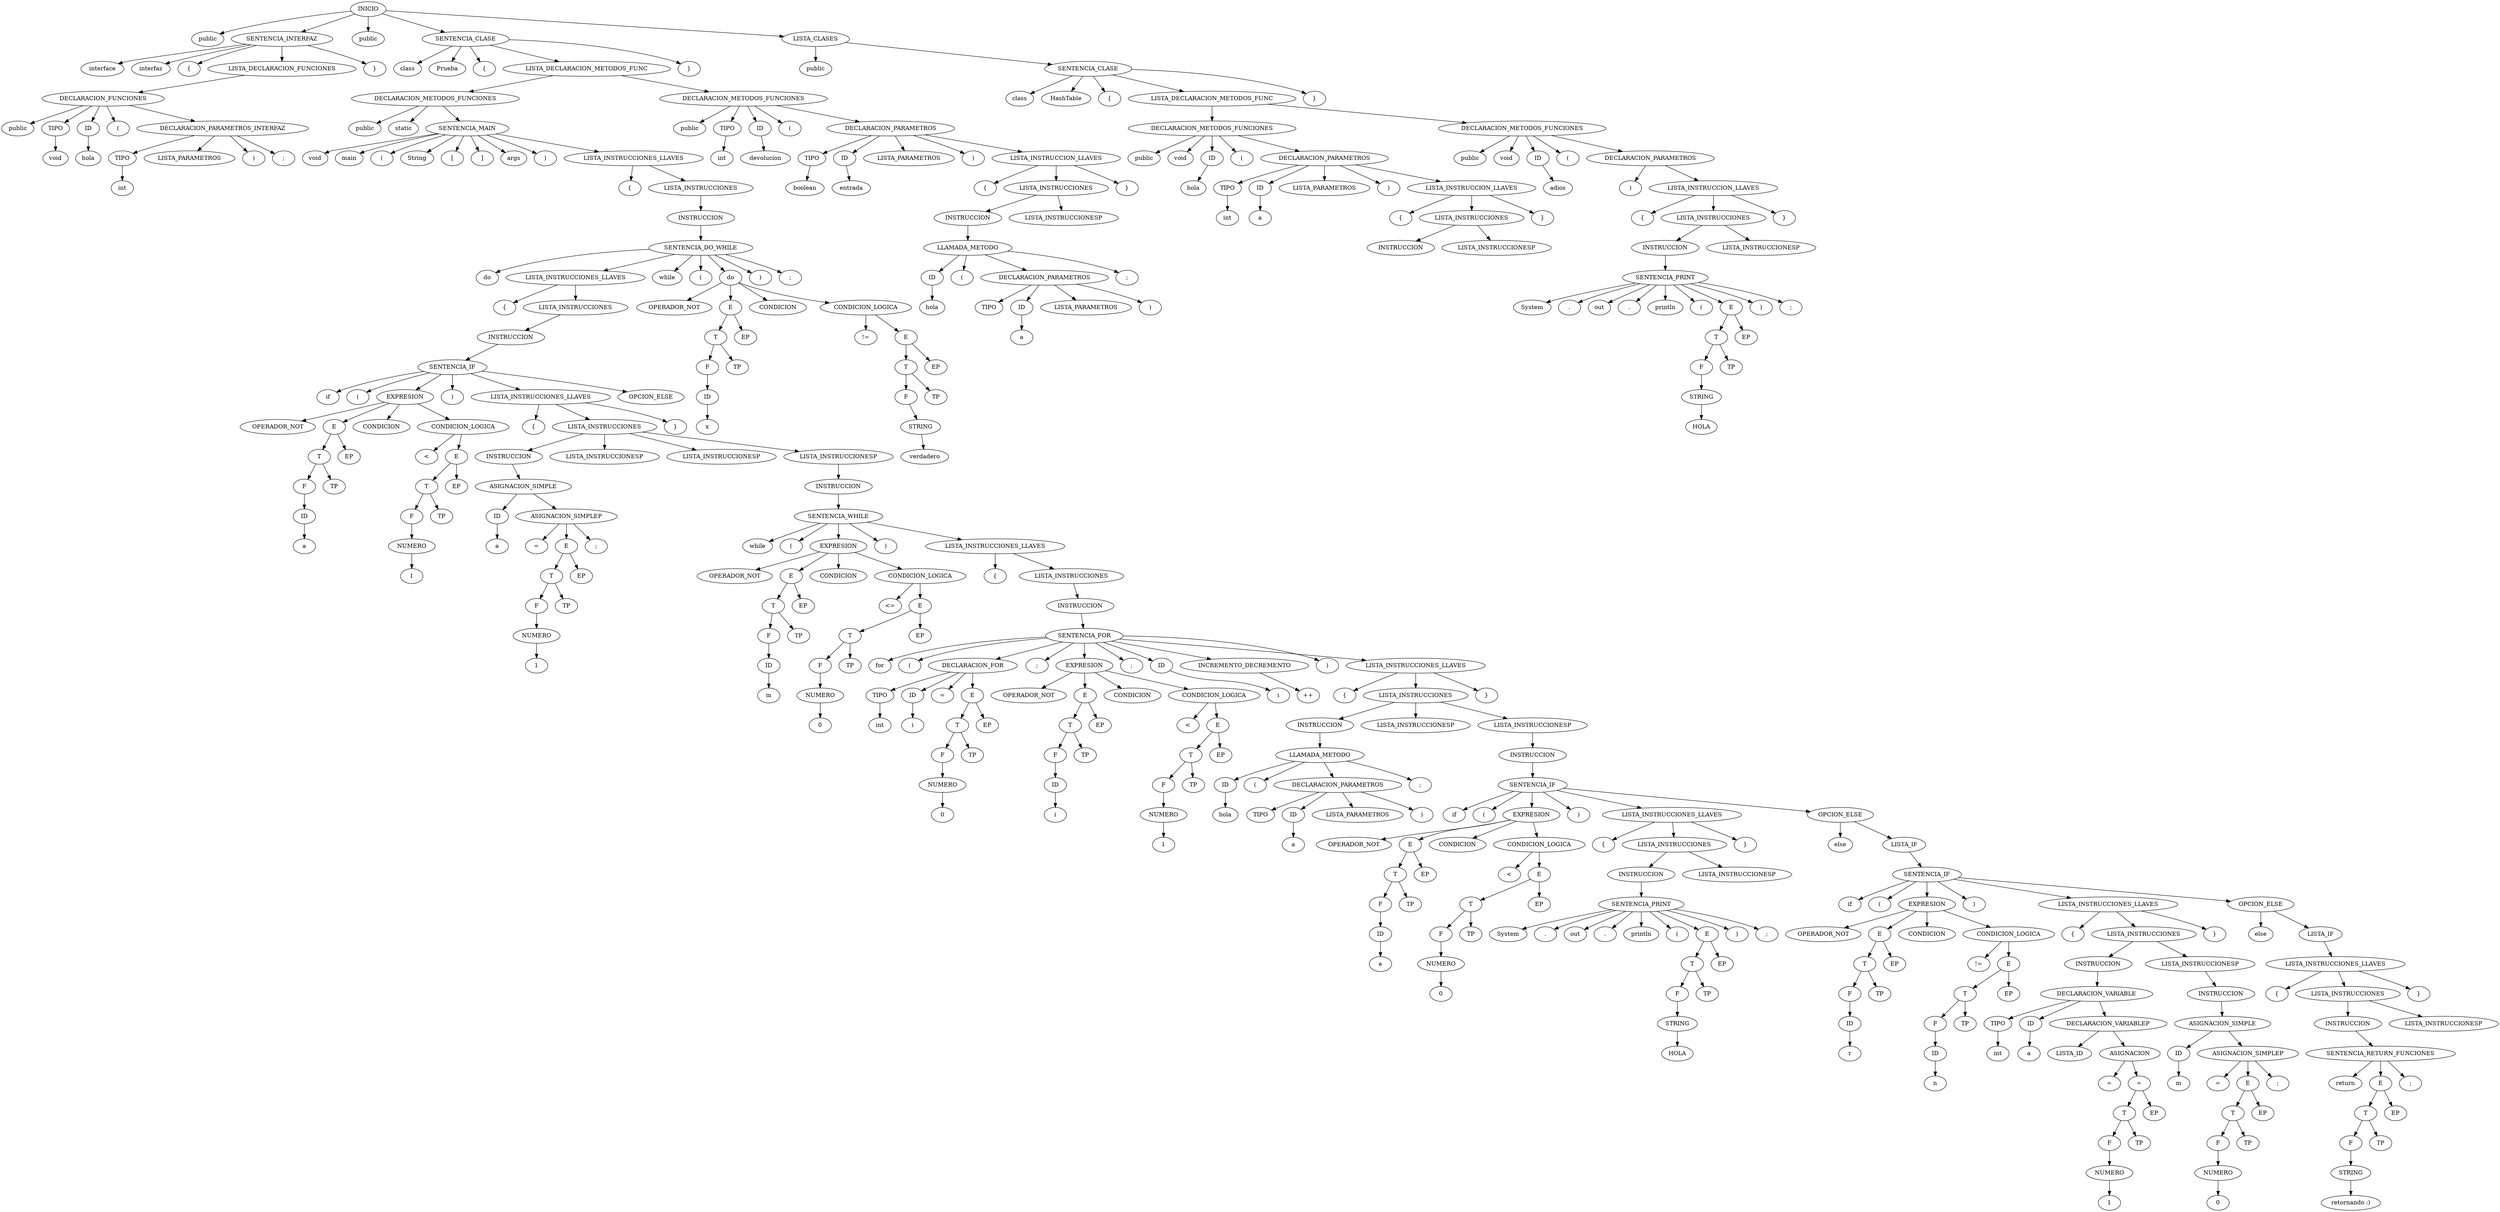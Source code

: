 digraph G {
n0[label="INICIO"];
n1[label="public"];
n0 -> n1;
n2[label="SENTENCIA_INTERFAZ"];
n0->n2;
n3[label="interface"];
n2->n3;
n4[label="interfaz"];
n2->n4;
n5[label="{"];
n2->n5;
n6[label="LISTA_DECLARACION_FUNCIONES"];
n2->n6;
n7[label="DECLARACION_FUNCIONES"];
n6->n7;
n8[label="public"];
n7->n8;
n9[label="TIPO"];
n7->n9;
n10[label="void"];
n9->n10;
n11[label="ID"];
n7->n11;
n12[label="hola"];
n11->n12;
n13[label="("];
n7->n13;
n14[label="DECLARACION_PARAMETROS_INTERFAZ"];
n7->n14;
n15[label="TIPO"];
n14->n15;
n16[label="int"];
n15->n16;
n17[label="LISTA_PARAMETROS"];
n14->n17;
n18[label=")"];
n14->n18;
n19[label=";"];
n14->n19;
n20[label="}"];
n2->n20;
n21[label="public"];
n22[label="SENTENCIA_CLASE"];
n0->n21;
n0->n22;
n23[label="class"];
n22-> n23;
n24[label="Prueba"];
n22->n24;
n25[label="{"];
n22->n25;
n26[label="LISTA_DECLARACION_METODOS_FUNC"];
n22->n26;
n27[label="DECLARACION_METODOS_FUNCIONES"];
n26->n27;
n28[label="public"];
n27->n28;
n29[label="static"];
n27->n29;
n30[label="SENTENCIA_MAIN"];
n27->n30;
n31[label="void"];
n30->n31;
n32[label="main"];
n30->n32;
n33[label="("];
n30->n33;
n34[label="String"];
n30->n34;
n35[label="["];
n30->n35;
n36[label="]"];
n30->n36;
n37[label="args"];
n30->n37;
n38[label=")"];
n30->n38;
n39[label="LISTA_INSTRUCCIONES_LLAVES"];
n30->n39;
n40[label="{"];
n39->n40;
n41[label="LISTA_INSTRUCCIONES"];
n39->n41;
n42[label="INSTRUCCION"];
n41->n42;
n43[label="SENTENCIA_DO_WHILE"];
n42->n43;
n44[label="do"];
n43->n44;
n45[label="LISTA_INSTRUCCIONES_LLAVES"];
n43->n45;
n46[label="{"];
n45->n46;
n47[label="LISTA_INSTRUCCIONES"];
n45->n47;
n48[label="INSTRUCCION"];
n47->n48;
n49[label="SENTENCIA_IF"];
n48->n49;
n50[label="if"];
n49->n50;
n51[label="("];
n49->n51;
n52[label="EXPRESION"];
n49->n52;
n53[label="OPERADOR_NOT"];
n52->n53;
n54[label="E"];
n52->n54;
n55[label="T"];
n54->n55;
n56[label="F"];
n55->n56;
n57[label="ID"];
n56->n57;
n58[label="a"];
n57->n58;
n59[label="TP"];
n55->n59;
n60[label="EP"];
n54->n60;
n61[label="CONDICION"];
n52->n61;
n62[label="CONDICION_LOGICA"];
n52->n62;
n63[label="<"];
n62->n63;
n64[label="E"];
n62->n64;
n65[label="T"];
n64->n65;
n66[label="F"];
n65->n66;
n67[label="NUMERO"];
n66->n67;
n68[label="1"];
n67->n68;
n69[label="TP"];
n65->n69;
n70[label="EP"];
n64->n70;
n71[label=")"];
n49->n71;
n72[label="LISTA_INSTRUCCIONES_LLAVES"];
n49->n72;
n73[label="{"];
n72->n73;
n74[label="LISTA_INSTRUCCIONES"];
n72->n74;
n75[label="INSTRUCCION"];
n74->n75;
n76[label="ASIGNACION_SIMPLE"];
n75->n76;
n77[label="ID"];
n76->n77;
n78[label="a"];
n77->n78;
n79[label="ASIGNACION_SIMPLEP"];
n76->n79;
n80[label="="];
n79->n80;
n81[label="E"];
n79->n81;
n82[label="T"];
n81->n82;
n83[label="F"];
n82->n83;
n84[label="NUMERO"];
n83->n84;
n85[label="1"];
n84->n85;
n86[label="TP"];
n82->n86;
n87[label="EP"];
n81->n87;
n88[label=";"];
n79->n88;
n89[label="LISTA_INSTRUCCIONESP"];
n74->n89;
n90[label="}"];
n72->n90;
n91[label="OPCION_ELSE"];
n49->n91;
n92[label="LISTA_INSTRUCCIONESP"];
n74->n92;
n94[label="while"];
n43->n94;
n95[label="("];
n43->n95;
n96[label="do"];
n43->n96;
n97[label="OPERADOR_NOT"];
n96->n97;
n98[label="E"];
n96->n98;
n99[label="T"];
n98->n99;
n100[label="F"];
n99->n100;
n101[label="ID"];
n100->n101;
n102[label="x"];
n101->n102;
n103[label="TP"];
n99->n103;
n104[label="EP"];
n98->n104;
n105[label="CONDICION"];
n96->n105;
n106[label="CONDICION_LOGICA"];
n96->n106;
n107[label="!="];
n106->n107;
n108[label="E"];
n106->n108;
n109[label="T"];
n108->n109;
n110[label="F"];
n109->n110;
n111[label="STRING"];
n110->n111;
n112[label="verdadero"];
n111->n112;
n113[label="TP"];
n109->n113;
n114[label="EP"];
n108->n114;
n115[label=")"];
n43->n115;
n116[label=";"];
n43->n116;
n117[label="LISTA_INSTRUCCIONESP"];
n74->n117;
n118[label="INSTRUCCION"];
n117->n118;
n119[label="SENTENCIA_WHILE"];
n118->n119;
n120[label="while"];
n119->n120;
n121[label="("];
n119->n121;
n122[label="EXPRESION"];
n119->n122;
n123[label="OPERADOR_NOT"];
n122->n123;
n124[label="E"];
n122->n124;
n125[label="T"];
n124->n125;
n126[label="F"];
n125->n126;
n127[label="ID"];
n126->n127;
n128[label="m"];
n127->n128;
n129[label="TP"];
n125->n129;
n130[label="EP"];
n124->n130;
n131[label="CONDICION"];
n122->n131;
n132[label="CONDICION_LOGICA"];
n122->n132;
n133[label="<="];
n132->n133;
n134[label="E"];
n132->n134;
n135[label="T"];
n134->n135;
n136[label="F"];
n135->n136;
n137[label="NUMERO"];
n136->n137;
n138[label="0"];
n137->n138;
n139[label="TP"];
n135->n139;
n140[label="EP"];
n134->n140;
n141[label=")"];
n119->n141;
n142[label="LISTA_INSTRUCCIONES_LLAVES"];
n119->n142;
n143[label="{"];
n142->n143;
n144[label="LISTA_INSTRUCCIONES"];
n142->n144;
n145[label="INSTRUCCION"];
n144->n145;
n146[label="SENTENCIA_FOR"];
n145->n146;
n147[label="for"];
n146->n147;
n148[label="("];
n146->n148;
n149[label="DECLARACION_FOR"];
n146->n149;
n150[label="TIPO"];
n149->n150;
n151[label="int"];
n150->n151;
n152[label="ID"];
n149->n152;
n153[label="i"];
n152->n153;
n154[label="="];
n149->n154;
n155[label="E"];
n149->n155;
n156[label="T"];
n155->n156;
n157[label="F"];
n156->n157;
n158[label="NUMERO"];
n157->n158;
n159[label="0"];
n158->n159;
n160[label="TP"];
n156->n160;
n161[label="EP"];
n155->n161;
n162[label=";"];
n146->n162;
n163[label="EXPRESION"];
n146->n163;
n164[label="OPERADOR_NOT"];
n163->n164;
n165[label="E"];
n163->n165;
n166[label="T"];
n165->n166;
n167[label="F"];
n166->n167;
n168[label="ID"];
n167->n168;
n169[label="i"];
n168->n169;
n170[label="TP"];
n166->n170;
n171[label="EP"];
n165->n171;
n172[label="CONDICION"];
n163->n172;
n173[label="CONDICION_LOGICA"];
n163->n173;
n174[label="<"];
n173->n174;
n175[label="E"];
n173->n175;
n176[label="T"];
n175->n176;
n177[label="F"];
n176->n177;
n178[label="NUMERO"];
n177->n178;
n179[label="1"];
n178->n179;
n180[label="TP"];
n176->n180;
n181[label="EP"];
n175->n181;
n182[label=";"];
n146->n182;
n183[label="ID"];
n146->n183;
n184[label="i"];
n183->n184;
n185[label="INCREMENTO_DECREMENTO"];
n146->n185;
n186[label="++"];
n185->n186;
n187[label=")"];
n146->n187;
n188[label="LISTA_INSTRUCCIONES_LLAVES"];
n146->n188;
n189[label="{"];
n188->n189;
n190[label="LISTA_INSTRUCCIONES"];
n188->n190;
n191[label="INSTRUCCION"];
n190->n191;
n192[label="LLAMADA_METODO"];
n191->n192;
n193[label="ID"];
n192->n193;
n194[label="hola"];
n193->n194;
n195[label="("];
n192->n195;
n196[label="DECLARACION_PARAMETROS"];
n192->n196;
n197[label="TIPO"];
n196->n197;
n198[label="ID"];
n196->n198;
n199[label="a"];
n198->n199;
n200[label="LISTA_PARAMETROS"];
n196->n200;
n201[label=")"];
n196->n201;
n202[label=";"];
n192->n202;
n203[label="LISTA_INSTRUCCIONESP"];
n190->n203;
n204[label="}"];
n188->n204;
n205[label="LISTA_INSTRUCCIONESP"];
n190->n205;
n207[label="INSTRUCCION"];
n205->n207;
n208[label="SENTENCIA_IF"];
n207->n208;
n209[label="if"];
n208->n209;
n210[label="("];
n208->n210;
n211[label="EXPRESION"];
n208->n211;
n212[label="OPERADOR_NOT"];
n211->n212;
n213[label="E"];
n211->n213;
n214[label="T"];
n213->n214;
n215[label="F"];
n214->n215;
n216[label="ID"];
n215->n216;
n217[label="a"];
n216->n217;
n218[label="TP"];
n214->n218;
n219[label="EP"];
n213->n219;
n220[label="CONDICION"];
n211->n220;
n221[label="CONDICION_LOGICA"];
n211->n221;
n222[label="<"];
n221->n222;
n223[label="E"];
n221->n223;
n224[label="T"];
n223->n224;
n225[label="F"];
n224->n225;
n226[label="NUMERO"];
n225->n226;
n227[label="0"];
n226->n227;
n228[label="TP"];
n224->n228;
n229[label="EP"];
n223->n229;
n230[label=")"];
n208->n230;
n231[label="LISTA_INSTRUCCIONES_LLAVES"];
n208->n231;
n232[label="{"];
n231->n232;
n233[label="LISTA_INSTRUCCIONES"];
n231->n233;
n234[label="INSTRUCCION"];
n233->n234;
n235[label="SENTENCIA_PRINT"];
n234->n235;
n236[label="System"];
n235->n236;
n237[label="."];
n235->n237;
n238[label="out"];
n235->n238;
n239[label="."];
n235->n239;
n240[label="println"];
n235->n240;
n241[label="("];
n235->n241;
n242[label="E"];
n235->n242;
n243[label="T"];
n242->n243;
n244[label="F"];
n243->n244;
n245[label="STRING"];
n244->n245;
n246[label="HOLA"];
n245->n246;
n247[label="TP"];
n243->n247;
n248[label="EP"];
n242->n248;
n249[label=")"];
n235->n249;
n250[label=";"];
n235->n250;
n251[label="LISTA_INSTRUCCIONESP"];
n233->n251;
n252[label="}"];
n231->n252;
n253[label="OPCION_ELSE"];
n208->n253;
n254[label="else"];
n253->n254;
n255[label="LISTA_IF"];
n253->n255;
n256[label="SENTENCIA_IF"];
n255->n256;
n257[label="if"];
n256->n257;
n258[label="("];
n256->n258;
n259[label="EXPRESION"];
n256->n259;
n260[label="OPERADOR_NOT"];
n259->n260;
n261[label="E"];
n259->n261;
n262[label="T"];
n261->n262;
n263[label="F"];
n262->n263;
n264[label="ID"];
n263->n264;
n265[label="r"];
n264->n265;
n266[label="TP"];
n262->n266;
n267[label="EP"];
n261->n267;
n268[label="CONDICION"];
n259->n268;
n269[label="CONDICION_LOGICA"];
n259->n269;
n270[label="!="];
n269->n270;
n271[label="E"];
n269->n271;
n272[label="T"];
n271->n272;
n273[label="F"];
n272->n273;
n274[label="ID"];
n273->n274;
n275[label="n"];
n274->n275;
n276[label="TP"];
n272->n276;
n277[label="EP"];
n271->n277;
n278[label=")"];
n256->n278;
n279[label="LISTA_INSTRUCCIONES_LLAVES"];
n256->n279;
n280[label="{"];
n279->n280;
n281[label="LISTA_INSTRUCCIONES"];
n279->n281;
n282[label="INSTRUCCION"];
n281->n282;
n283[label="DECLARACION_VARIABLE"];
n282->n283;
n284[label="TIPO"];
n283->n284;
n285[label="int"];
n284->n285;
n286[label="ID"];
n283->n286;
n287[label="a"];
n286->n287;
n288[label="DECLARACION_VARIABLEP"];
n283->n288;
n289[label="LISTA_ID"];
n288->n289;
n290[label="ASIGNACION"];
n288->n290;
n291[label="="];
n290->n291;
n292[label="="];
n290->n292;
n293[label="T"];
n292->n293;
n294[label="F"];
n293->n294;
n295[label="NUMERO"];
n294->n295;
n296[label="1"];
n295->n296;
n297[label="TP"];
n293->n297;
n298[label="EP"];
n292->n298;
n299[label="LISTA_INSTRUCCIONESP"];
n281->n299;
n300[label="INSTRUCCION"];
n299->n300;
n301[label="ASIGNACION_SIMPLE"];
n300->n301;
n302[label="ID"];
n301->n302;
n303[label="m"];
n302->n303;
n304[label="ASIGNACION_SIMPLEP"];
n301->n304;
n305[label="="];
n304->n305;
n306[label="E"];
n304->n306;
n307[label="T"];
n306->n307;
n308[label="F"];
n307->n308;
n309[label="NUMERO"];
n308->n309;
n310[label="0"];
n309->n310;
n311[label="TP"];
n307->n311;
n312[label="EP"];
n306->n312;
n313[label=";"];
n304->n313;
n314[label="}"];
n279->n314;
n315[label="OPCION_ELSE"];
n256->n315;
n316[label="else"];
n315->n316;
n317[label="LISTA_IF"];
n315->n317;
n318[label="LISTA_INSTRUCCIONES_LLAVES"];
n317->n318;
n319[label="{"];
n318->n319;
n320[label="LISTA_INSTRUCCIONES"];
n318->n320;
n321[label="INSTRUCCION"];
n320->n321;
n322[label="SENTENCIA_RETURN_FUNCIONES"];
n321->n322;
n323[label="return"];
n322->n323;
n324[label="E"];
n322->n324;
n325[label="T"];
n324->n325;
n326[label="F"];
n325->n326;
n327[label="STRING"];
n326->n327;
n328[label="retornando :)"];
n327->n328;
n329[label="TP"];
n325->n329;
n330[label="EP"];
n324->n330;
n331[label=";"];
n322->n331;
n332[label="LISTA_INSTRUCCIONESP"];
n320->n332;
n333[label="}"];
n318->n333;
n335[label="DECLARACION_METODOS_FUNCIONES"];
n26->n335;
n336[label="public"];
n335->n336;
n337[label="TIPO"];
n335->n337;
n338[label="int"];
n337->n338;
n339[label="ID"];
n335->n339;
n340[label="devolucion"];
n339->n340;
n341[label="("];
n335->n341;
n342[label="DECLARACION_PARAMETROS"];
n335->n342;
n343[label="TIPO"];
n342->n343;
n344[label="boolean"];
n343->n344;
n345[label="ID"];
n342->n345;
n346[label="entrada"];
n345->n346;
n347[label="LISTA_PARAMETROS"];
n342->n347;
n348[label=")"];
n342->n348;
n349[label="LISTA_INSTRUCCION_LLAVES"];
n342->n349;
n350[label="{"];
n349->n350;
n351[label="LISTA_INSTRUCCIONES"];
n349->n351;
n352[label="INSTRUCCION"];
n351->n352;
n353[label="LLAMADA_METODO"];
n352->n353;
n354[label="ID"];
n353->n354;
n355[label="hola"];
n354->n355;
n356[label="("];
n353->n356;
n357[label="DECLARACION_PARAMETROS"];
n353->n357;
n358[label="TIPO"];
n357->n358;
n359[label="ID"];
n357->n359;
n360[label="a"];
n359->n360;
n361[label="LISTA_PARAMETROS"];
n357->n361;
n362[label=")"];
n357->n362;
n363[label=";"];
n353->n363;
n364[label="LISTA_INSTRUCCIONESP"];
n351->n364;
n365[label="}"];
n349->n365;
n366[label="}"];
n22->n366;
n367[label="LISTA_CLASES"];
n0->n367;
n368[label="public"];
n367->n368;
n369[label="SENTENCIA_CLASE"];
n367->n369;
n370[label="class"];
n369-> n370;
n371[label="HashTable"];
n369->n371;
n372[label="{"];
n369->n372;
n373[label="LISTA_DECLARACION_METODOS_FUNC"];
n369->n373;
n374[label="DECLARACION_METODOS_FUNCIONES"];
n373->n374;
n375[label="public"];
n374->n375;
n376[label="void"];
n374->n376;
n377[label="ID"];
n374->n377;
n378[label="hola"];
n377->n378;
n379[label="("];
n374->n379;
n380[label="DECLARACION_PARAMETROS"];
n374->n380;
n381[label="TIPO"];
n380->n381;
n382[label="int"];
n381->n382;
n383[label="ID"];
n380->n383;
n384[label="a"];
n383->n384;
n385[label="LISTA_PARAMETROS"];
n380->n385;
n386[label=")"];
n380->n386;
n387[label="LISTA_INSTRUCCION_LLAVES"];
n380->n387;
n388[label="{"];
n387->n388;
n389[label="LISTA_INSTRUCCIONES"];
n387->n389;
n390[label="INSTRUCCION"];
n389->n390;
n391[label="LISTA_INSTRUCCIONESP"];
n389->n391;
n392[label="}"];
n387->n392;
n393[label="DECLARACION_METODOS_FUNCIONES"];
n373->n393;
n394[label="public"];
n393->n394;
n395[label="void"];
n393->n395;
n396[label="ID"];
n393->n396;
n397[label="adios"];
n396->n397;
n398[label="("];
n393->n398;
n399[label="DECLARACION_PARAMETROS"];
n393->n399;
n400[label=")"];
n399->n400;
n401[label="LISTA_INSTRUCCION_LLAVES"];
n399->n401;
n402[label="{"];
n401->n402;
n403[label="LISTA_INSTRUCCIONES"];
n401->n403;
n404[label="INSTRUCCION"];
n403->n404;
n405[label="SENTENCIA_PRINT"];
n404->n405;
n406[label="System"];
n405->n406;
n407[label="."];
n405->n407;
n408[label="out"];
n405->n408;
n409[label="."];
n405->n409;
n410[label="println"];
n405->n410;
n411[label="("];
n405->n411;
n412[label="E"];
n405->n412;
n413[label="T"];
n412->n413;
n414[label="F"];
n413->n414;
n415[label="STRING"];
n414->n415;
n416[label="HOLA"];
n415->n416;
n417[label="TP"];
n413->n417;
n418[label="EP"];
n412->n418;
n419[label=")"];
n405->n419;
n420[label=";"];
n405->n420;
n421[label="LISTA_INSTRUCCIONESP"];
n403->n421;
n422[label="}"];
n401->n422;
n423[label="}"];
n369->n423;
}
